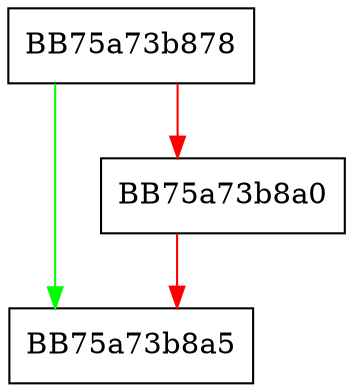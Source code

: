 digraph DFT_prefetch_x32_buff {
  node [shape="box"];
  graph [splines=ortho];
  BB75a73b878 -> BB75a73b8a5 [color="green"];
  BB75a73b878 -> BB75a73b8a0 [color="red"];
  BB75a73b8a0 -> BB75a73b8a5 [color="red"];
}